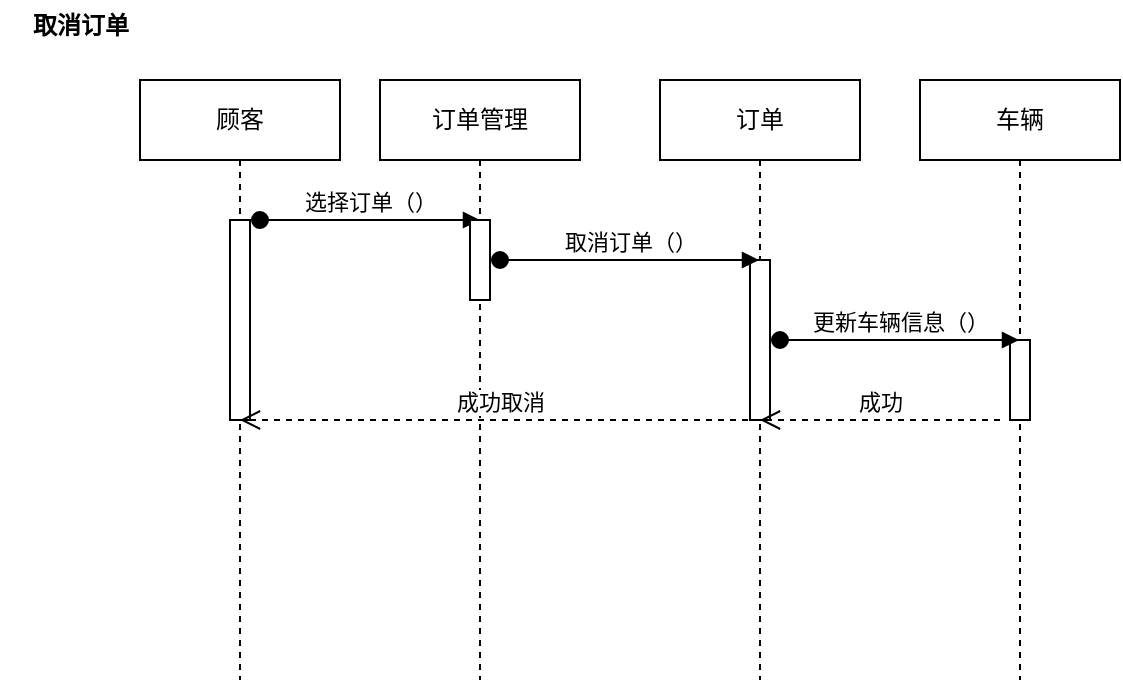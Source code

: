 <mxfile version="22.1.3" type="device">
  <diagram name="第 1 页" id="L5zXxOs4fIxlmmxYTHnF">
    <mxGraphModel dx="1339" dy="793" grid="1" gridSize="10" guides="1" tooltips="1" connect="1" arrows="1" fold="1" page="1" pageScale="1" pageWidth="827" pageHeight="1169" background="#ffffff" math="0" shadow="0">
      <root>
        <mxCell id="0" />
        <mxCell id="1" parent="0" />
        <mxCell id="WCX9fgW9VvpJCf4k-pFp-1" value="顾客" style="shape=umlLifeline;perimeter=lifelinePerimeter;whiteSpace=wrap;html=1;container=1;dropTarget=0;collapsible=0;recursiveResize=0;outlineConnect=0;portConstraint=eastwest;newEdgeStyle={&quot;curved&quot;:0,&quot;rounded&quot;:0};" vertex="1" parent="1">
          <mxGeometry x="130" y="300" width="100" height="300" as="geometry" />
        </mxCell>
        <mxCell id="WCX9fgW9VvpJCf4k-pFp-2" value="" style="html=1;points=[[0,0,0,0,5],[0,1,0,0,-5],[1,0,0,0,5],[1,1,0,0,-5]];perimeter=orthogonalPerimeter;outlineConnect=0;targetShapes=umlLifeline;portConstraint=eastwest;newEdgeStyle={&quot;curved&quot;:0,&quot;rounded&quot;:0};" vertex="1" parent="WCX9fgW9VvpJCf4k-pFp-1">
          <mxGeometry x="45" y="70" width="10" height="100" as="geometry" />
        </mxCell>
        <mxCell id="WCX9fgW9VvpJCf4k-pFp-3" value="选择订单（）" style="html=1;verticalAlign=bottom;startArrow=oval;startFill=1;endArrow=block;startSize=8;curved=0;rounded=0;" edge="1" parent="1">
          <mxGeometry width="60" relative="1" as="geometry">
            <mxPoint x="190" y="370" as="sourcePoint" />
            <mxPoint x="300" y="370" as="targetPoint" />
          </mxGeometry>
        </mxCell>
        <mxCell id="WCX9fgW9VvpJCf4k-pFp-4" value="订单管理" style="shape=umlLifeline;perimeter=lifelinePerimeter;whiteSpace=wrap;html=1;container=1;dropTarget=0;collapsible=0;recursiveResize=0;outlineConnect=0;portConstraint=eastwest;newEdgeStyle={&quot;curved&quot;:0,&quot;rounded&quot;:0};" vertex="1" parent="1">
          <mxGeometry x="250" y="300" width="100" height="300" as="geometry" />
        </mxCell>
        <mxCell id="WCX9fgW9VvpJCf4k-pFp-5" value="" style="html=1;points=[[0,0,0,0,5],[0,1,0,0,-5],[1,0,0,0,5],[1,1,0,0,-5]];perimeter=orthogonalPerimeter;outlineConnect=0;targetShapes=umlLifeline;portConstraint=eastwest;newEdgeStyle={&quot;curved&quot;:0,&quot;rounded&quot;:0};" vertex="1" parent="WCX9fgW9VvpJCf4k-pFp-4">
          <mxGeometry x="45" y="70" width="10" height="40" as="geometry" />
        </mxCell>
        <mxCell id="WCX9fgW9VvpJCf4k-pFp-6" value="订单" style="shape=umlLifeline;perimeter=lifelinePerimeter;whiteSpace=wrap;html=1;container=1;dropTarget=0;collapsible=0;recursiveResize=0;outlineConnect=0;portConstraint=eastwest;newEdgeStyle={&quot;curved&quot;:0,&quot;rounded&quot;:0};" vertex="1" parent="1">
          <mxGeometry x="390" y="300" width="100" height="300" as="geometry" />
        </mxCell>
        <mxCell id="WCX9fgW9VvpJCf4k-pFp-8" value="" style="html=1;points=[[0,0,0,0,5],[0,1,0,0,-5],[1,0,0,0,5],[1,1,0,0,-5]];perimeter=orthogonalPerimeter;outlineConnect=0;targetShapes=umlLifeline;portConstraint=eastwest;newEdgeStyle={&quot;curved&quot;:0,&quot;rounded&quot;:0};" vertex="1" parent="WCX9fgW9VvpJCf4k-pFp-6">
          <mxGeometry x="45" y="90" width="10" height="80" as="geometry" />
        </mxCell>
        <mxCell id="WCX9fgW9VvpJCf4k-pFp-7" value="取消订单（）" style="html=1;verticalAlign=bottom;startArrow=oval;startFill=1;endArrow=block;startSize=8;curved=0;rounded=0;" edge="1" parent="1" target="WCX9fgW9VvpJCf4k-pFp-6">
          <mxGeometry width="60" relative="1" as="geometry">
            <mxPoint x="310" y="390" as="sourcePoint" />
            <mxPoint x="370" y="390" as="targetPoint" />
          </mxGeometry>
        </mxCell>
        <mxCell id="WCX9fgW9VvpJCf4k-pFp-9" value="车辆" style="shape=umlLifeline;perimeter=lifelinePerimeter;whiteSpace=wrap;html=1;container=1;dropTarget=0;collapsible=0;recursiveResize=0;outlineConnect=0;portConstraint=eastwest;newEdgeStyle={&quot;curved&quot;:0,&quot;rounded&quot;:0};" vertex="1" parent="1">
          <mxGeometry x="520" y="300" width="100" height="300" as="geometry" />
        </mxCell>
        <mxCell id="WCX9fgW9VvpJCf4k-pFp-10" value="" style="html=1;points=[[0,0,0,0,5],[0,1,0,0,-5],[1,0,0,0,5],[1,1,0,0,-5]];perimeter=orthogonalPerimeter;outlineConnect=0;targetShapes=umlLifeline;portConstraint=eastwest;newEdgeStyle={&quot;curved&quot;:0,&quot;rounded&quot;:0};" vertex="1" parent="WCX9fgW9VvpJCf4k-pFp-9">
          <mxGeometry x="45" y="130" width="10" height="40" as="geometry" />
        </mxCell>
        <mxCell id="WCX9fgW9VvpJCf4k-pFp-11" value="更新车辆信息（）" style="html=1;verticalAlign=bottom;startArrow=oval;startFill=1;endArrow=block;startSize=8;curved=0;rounded=0;" edge="1" parent="1" target="WCX9fgW9VvpJCf4k-pFp-9">
          <mxGeometry width="60" relative="1" as="geometry">
            <mxPoint x="450" y="430" as="sourcePoint" />
            <mxPoint x="510" y="430" as="targetPoint" />
          </mxGeometry>
        </mxCell>
        <mxCell id="WCX9fgW9VvpJCf4k-pFp-12" value="成功" style="html=1;verticalAlign=bottom;endArrow=open;dashed=1;endSize=8;curved=0;rounded=0;" edge="1" parent="1" target="WCX9fgW9VvpJCf4k-pFp-6">
          <mxGeometry relative="1" as="geometry">
            <mxPoint x="560" y="470" as="sourcePoint" />
            <mxPoint x="480" y="470" as="targetPoint" />
          </mxGeometry>
        </mxCell>
        <mxCell id="WCX9fgW9VvpJCf4k-pFp-13" value="成功取消" style="html=1;verticalAlign=bottom;endArrow=open;dashed=1;endSize=8;curved=0;rounded=0;" edge="1" parent="1" target="WCX9fgW9VvpJCf4k-pFp-1">
          <mxGeometry relative="1" as="geometry">
            <mxPoint x="440" y="470" as="sourcePoint" />
            <mxPoint x="360" y="470" as="targetPoint" />
          </mxGeometry>
        </mxCell>
        <mxCell id="WCX9fgW9VvpJCf4k-pFp-14" value="取消订单" style="text;align=center;fontStyle=1;verticalAlign=middle;spacingLeft=3;spacingRight=3;strokeColor=none;rotatable=0;points=[[0,0.5],[1,0.5]];portConstraint=eastwest;html=1;" vertex="1" parent="1">
          <mxGeometry x="60" y="260" width="80" height="26" as="geometry" />
        </mxCell>
      </root>
    </mxGraphModel>
  </diagram>
</mxfile>
